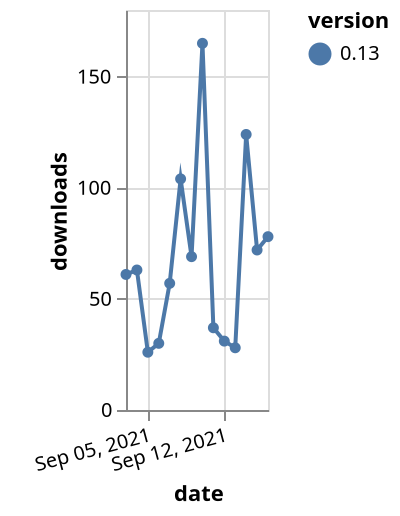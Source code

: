 {"$schema": "https://vega.github.io/schema/vega-lite/v5.json", "description": "A simple bar chart with embedded data.", "data": {"values": [{"date": "2021-09-03", "total": 69257, "delta": 61, "version": "0.13"}, {"date": "2021-09-04", "total": 69320, "delta": 63, "version": "0.13"}, {"date": "2021-09-05", "total": 69346, "delta": 26, "version": "0.13"}, {"date": "2021-09-06", "total": 69376, "delta": 30, "version": "0.13"}, {"date": "2021-09-07", "total": 69433, "delta": 57, "version": "0.13"}, {"date": "2021-09-08", "total": 69537, "delta": 104, "version": "0.13"}, {"date": "2021-09-09", "total": 69606, "delta": 69, "version": "0.13"}, {"date": "2021-09-10", "total": 69771, "delta": 165, "version": "0.13"}, {"date": "2021-09-11", "total": 69808, "delta": 37, "version": "0.13"}, {"date": "2021-09-12", "total": 69839, "delta": 31, "version": "0.13"}, {"date": "2021-09-13", "total": 69867, "delta": 28, "version": "0.13"}, {"date": "2021-09-14", "total": 69991, "delta": 124, "version": "0.13"}, {"date": "2021-09-15", "total": 70063, "delta": 72, "version": "0.13"}, {"date": "2021-09-16", "total": 70141, "delta": 78, "version": "0.13"}]}, "width": "container", "mark": {"type": "line", "point": {"filled": true}}, "encoding": {"x": {"field": "date", "type": "temporal", "timeUnit": "yearmonthdate", "title": "date", "axis": {"labelAngle": -15}}, "y": {"field": "delta", "type": "quantitative", "title": "downloads"}, "color": {"field": "version", "type": "nominal"}, "tooltip": {"field": "delta"}}}